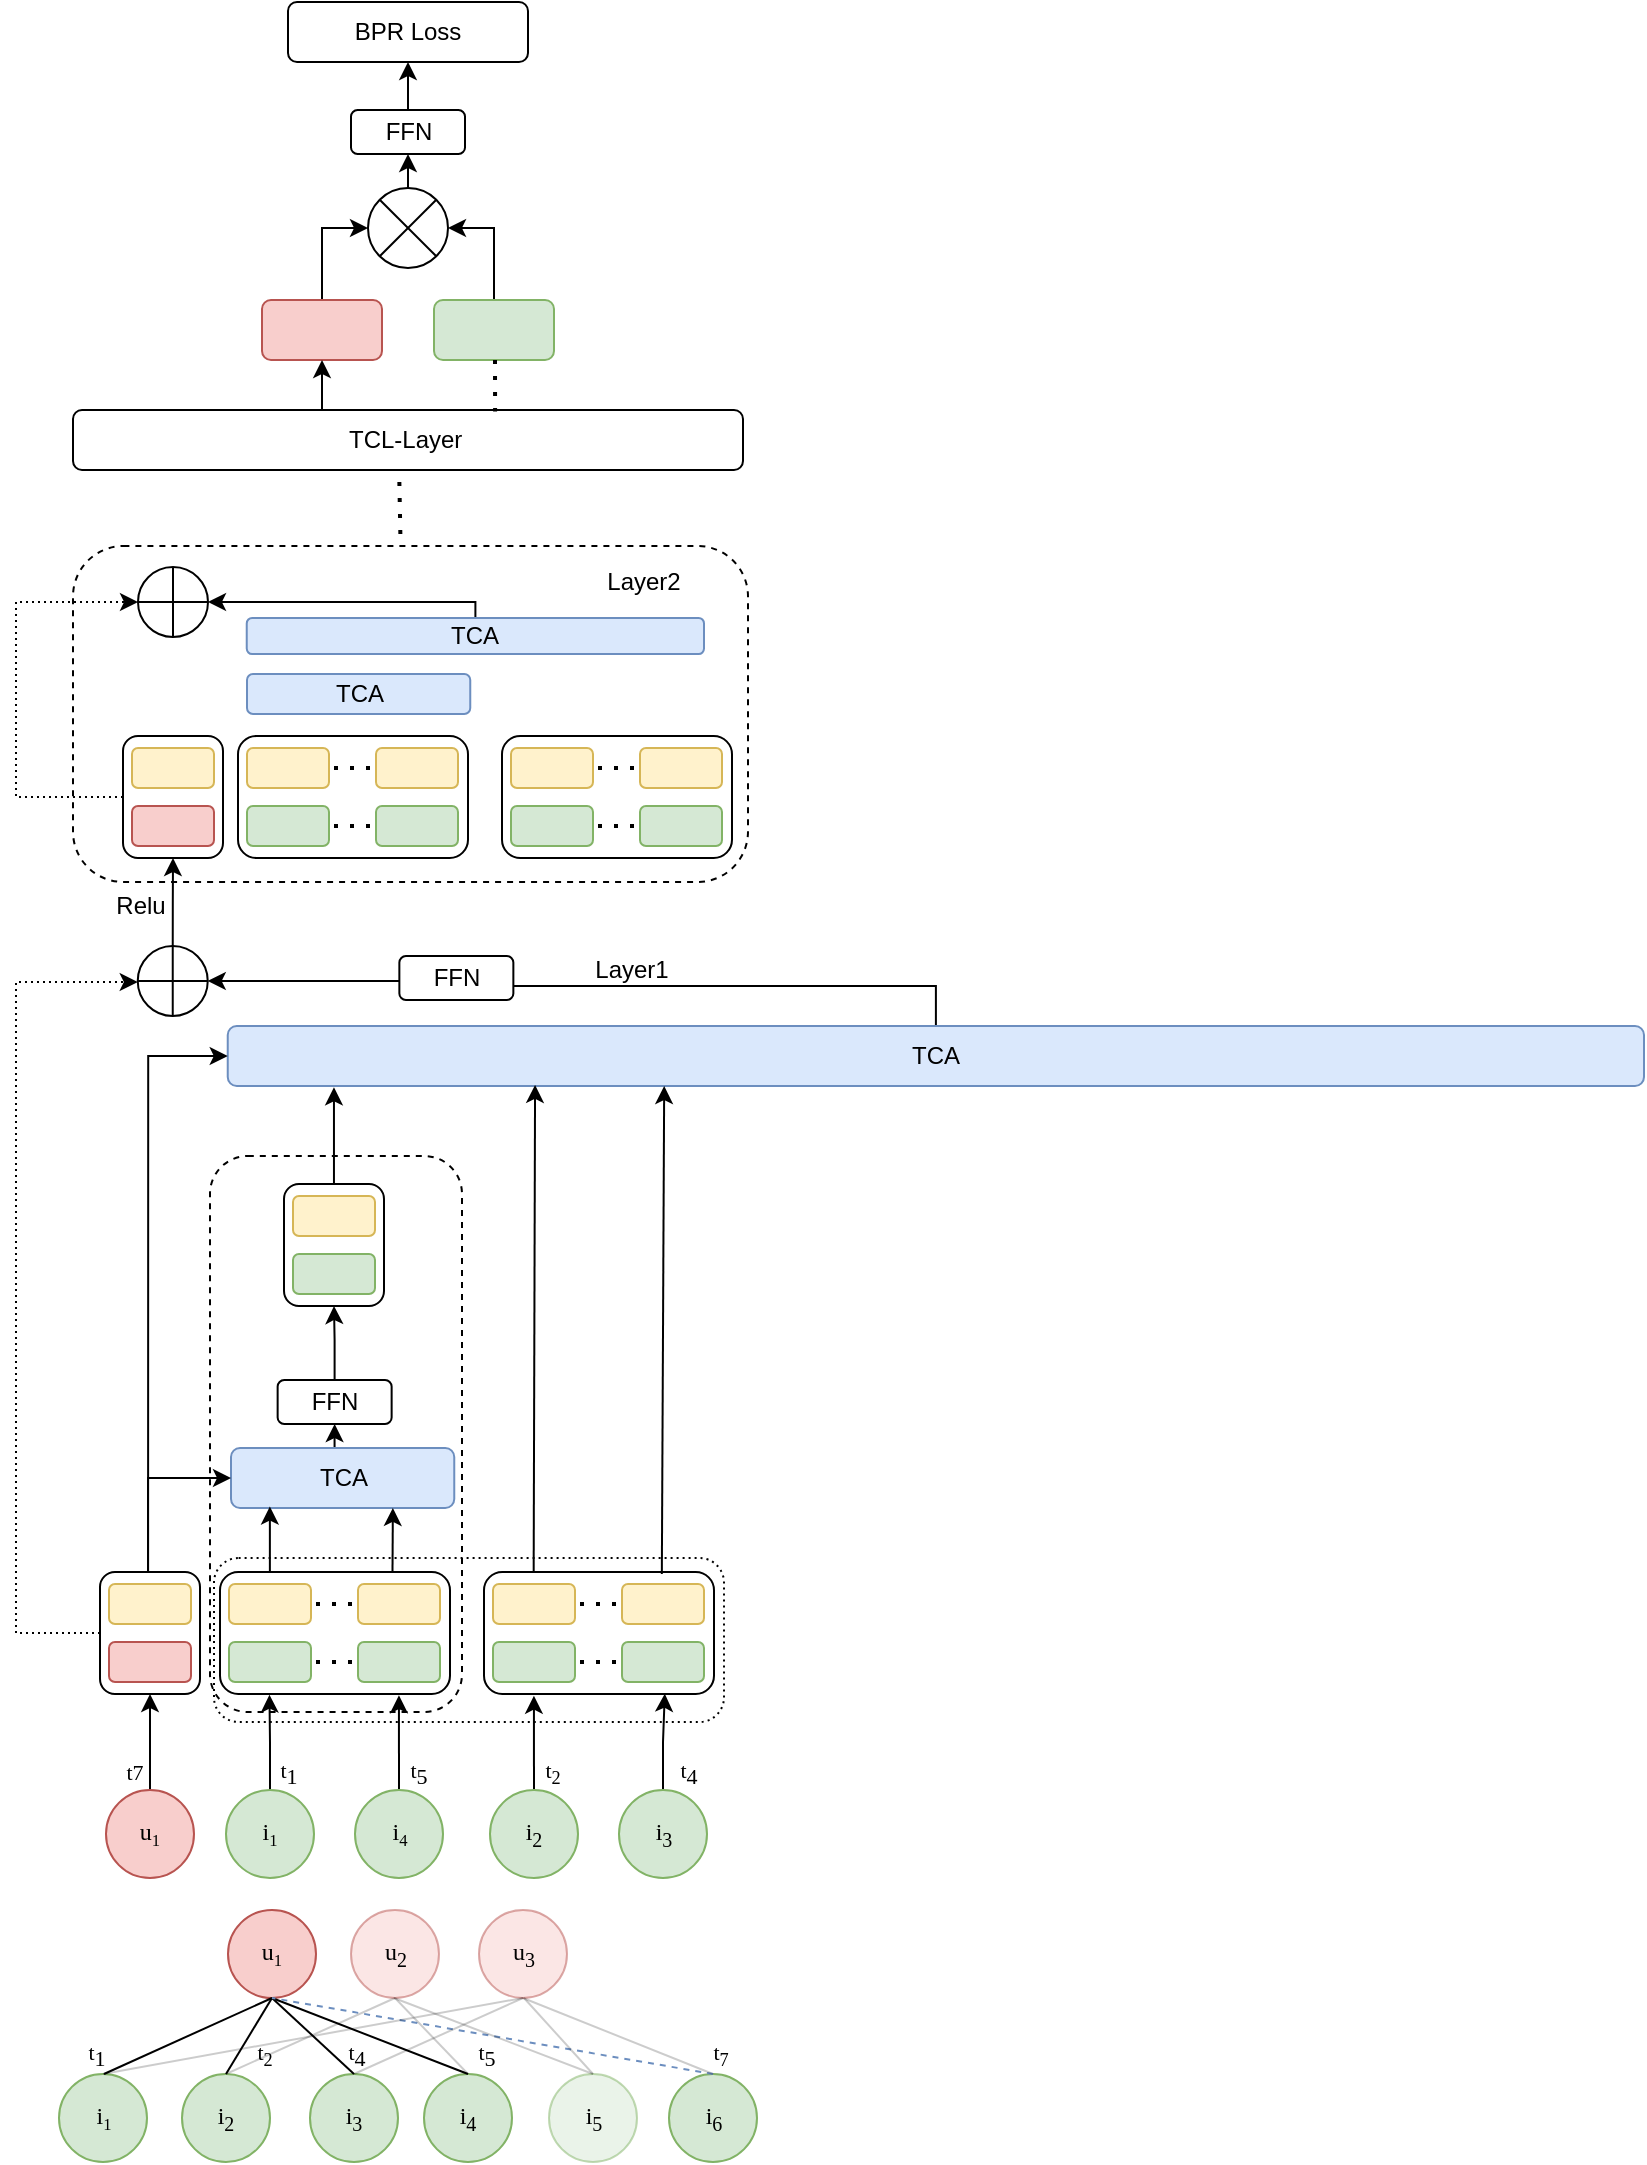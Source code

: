 <mxfile version="21.2.9" type="github">
  <diagram name="第 1 页" id="gWeG35e6C86zQD0y6pNc">
    <mxGraphModel dx="646" dy="346" grid="0" gridSize="10" guides="1" tooltips="1" connect="1" arrows="1" fold="1" page="1" pageScale="1" pageWidth="1654" pageHeight="1169" math="0" shadow="0">
      <root>
        <mxCell id="0" />
        <mxCell id="1" parent="0" />
        <mxCell id="XD2-V8QEW1LzV1P3F_-f-1" value="BPR Loss" style="rounded=1;whiteSpace=wrap;html=1;" parent="1" vertex="1">
          <mxGeometry x="411" y="46" width="120" height="30" as="geometry" />
        </mxCell>
        <mxCell id="XD2-V8QEW1LzV1P3F_-f-12" style="edgeStyle=orthogonalEdgeStyle;rounded=0;orthogonalLoop=1;jettySize=auto;html=1;entryX=0;entryY=0.5;entryDx=0;entryDy=0;" parent="1" source="XD2-V8QEW1LzV1P3F_-f-3" target="XD2-V8QEW1LzV1P3F_-f-7" edge="1">
          <mxGeometry relative="1" as="geometry" />
        </mxCell>
        <mxCell id="XD2-V8QEW1LzV1P3F_-f-3" value="" style="rounded=1;whiteSpace=wrap;html=1;fillColor=#f8cecc;strokeColor=#b85450;" parent="1" vertex="1">
          <mxGeometry x="398" y="195" width="60" height="30" as="geometry" />
        </mxCell>
        <mxCell id="XD2-V8QEW1LzV1P3F_-f-13" style="edgeStyle=orthogonalEdgeStyle;rounded=0;orthogonalLoop=1;jettySize=auto;html=1;entryX=1;entryY=0.5;entryDx=0;entryDy=0;" parent="1" source="XD2-V8QEW1LzV1P3F_-f-5" target="XD2-V8QEW1LzV1P3F_-f-7" edge="1">
          <mxGeometry relative="1" as="geometry" />
        </mxCell>
        <mxCell id="XD2-V8QEW1LzV1P3F_-f-5" value="" style="rounded=1;whiteSpace=wrap;html=1;fillColor=#d5e8d4;strokeColor=#82b366;" parent="1" vertex="1">
          <mxGeometry x="484" y="195" width="60" height="30" as="geometry" />
        </mxCell>
        <mxCell id="XD2-V8QEW1LzV1P3F_-f-8" style="edgeStyle=orthogonalEdgeStyle;rounded=0;orthogonalLoop=1;jettySize=auto;html=1;entryX=0.5;entryY=1;entryDx=0;entryDy=0;" parent="1" source="XD2-V8QEW1LzV1P3F_-f-6" target="XD2-V8QEW1LzV1P3F_-f-1" edge="1">
          <mxGeometry relative="1" as="geometry" />
        </mxCell>
        <mxCell id="XD2-V8QEW1LzV1P3F_-f-6" value="FFN" style="rounded=1;whiteSpace=wrap;html=1;" parent="1" vertex="1">
          <mxGeometry x="442.5" y="100" width="57" height="22" as="geometry" />
        </mxCell>
        <mxCell id="XD2-V8QEW1LzV1P3F_-f-185" value="" style="rounded=1;whiteSpace=wrap;html=1;dashed=1;" parent="1" vertex="1">
          <mxGeometry x="372" y="623" width="126" height="278" as="geometry" />
        </mxCell>
        <mxCell id="XD2-V8QEW1LzV1P3F_-f-7" value="" style="ellipse;whiteSpace=wrap;html=1;aspect=fixed;" parent="1" vertex="1">
          <mxGeometry x="451" y="139" width="40" height="40" as="geometry" />
        </mxCell>
        <mxCell id="XD2-V8QEW1LzV1P3F_-f-10" value="" style="endArrow=none;html=1;rounded=0;entryX=0;entryY=0;entryDx=0;entryDy=0;exitX=1;exitY=1;exitDx=0;exitDy=0;" parent="1" source="XD2-V8QEW1LzV1P3F_-f-7" target="XD2-V8QEW1LzV1P3F_-f-7" edge="1">
          <mxGeometry width="50" height="50" relative="1" as="geometry">
            <mxPoint x="521" y="174" as="sourcePoint" />
            <mxPoint x="571" y="124" as="targetPoint" />
          </mxGeometry>
        </mxCell>
        <mxCell id="XD2-V8QEW1LzV1P3F_-f-11" value="" style="endArrow=none;html=1;rounded=0;entryX=1;entryY=0;entryDx=0;entryDy=0;exitX=0;exitY=1;exitDx=0;exitDy=0;" parent="1" source="XD2-V8QEW1LzV1P3F_-f-7" target="XD2-V8QEW1LzV1P3F_-f-7" edge="1">
          <mxGeometry width="50" height="50" relative="1" as="geometry">
            <mxPoint x="521" y="174" as="sourcePoint" />
            <mxPoint x="571" y="124" as="targetPoint" />
          </mxGeometry>
        </mxCell>
        <mxCell id="XD2-V8QEW1LzV1P3F_-f-14" value="TCL-Layer&amp;nbsp;" style="rounded=1;whiteSpace=wrap;html=1;" parent="1" vertex="1">
          <mxGeometry x="303.5" y="250" width="335" height="30" as="geometry" />
        </mxCell>
        <mxCell id="XD2-V8QEW1LzV1P3F_-f-15" value="" style="endArrow=classic;html=1;rounded=0;entryX=0.5;entryY=1;entryDx=0;entryDy=0;" parent="1" target="XD2-V8QEW1LzV1P3F_-f-3" edge="1">
          <mxGeometry width="50" height="50" relative="1" as="geometry">
            <mxPoint x="428" y="250" as="sourcePoint" />
            <mxPoint x="573" y="181" as="targetPoint" />
          </mxGeometry>
        </mxCell>
        <mxCell id="XD2-V8QEW1LzV1P3F_-f-16" value="" style="endArrow=none;dashed=1;html=1;dashPattern=1 3;strokeWidth=2;rounded=0;entryX=0.63;entryY=0.026;entryDx=0;entryDy=0;entryPerimeter=0;" parent="1" target="XD2-V8QEW1LzV1P3F_-f-14" edge="1">
          <mxGeometry width="50" height="50" relative="1" as="geometry">
            <mxPoint x="514.5" y="225" as="sourcePoint" />
            <mxPoint x="513.5" y="253" as="targetPoint" />
          </mxGeometry>
        </mxCell>
        <mxCell id="XD2-V8QEW1LzV1P3F_-f-17" value="" style="rounded=1;whiteSpace=wrap;html=1;dashed=1;" parent="1" vertex="1">
          <mxGeometry x="303.5" y="318" width="337.5" height="168" as="geometry" />
        </mxCell>
        <mxCell id="XD2-V8QEW1LzV1P3F_-f-60" style="edgeStyle=orthogonalEdgeStyle;rounded=0;orthogonalLoop=1;jettySize=auto;html=1;entryX=0.5;entryY=1;entryDx=0;entryDy=0;" parent="1" source="XD2-V8QEW1LzV1P3F_-f-20" target="XD2-V8QEW1LzV1P3F_-f-57" edge="1">
          <mxGeometry relative="1" as="geometry" />
        </mxCell>
        <mxCell id="XD2-V8QEW1LzV1P3F_-f-20" value="TCA" style="rounded=1;whiteSpace=wrap;html=1;fillColor=#dae8fc;strokeColor=#6c8ebf;" parent="1" vertex="1">
          <mxGeometry x="380.87" y="558" width="708.13" height="30" as="geometry" />
        </mxCell>
        <mxCell id="XD2-V8QEW1LzV1P3F_-f-46" style="edgeStyle=orthogonalEdgeStyle;rounded=0;orthogonalLoop=1;jettySize=auto;html=1;entryX=0.5;entryY=1;entryDx=0;entryDy=0;" parent="1" target="XD2-V8QEW1LzV1P3F_-f-45" edge="1">
          <mxGeometry relative="1" as="geometry">
            <mxPoint x="434.286" y="769" as="sourcePoint" />
          </mxGeometry>
        </mxCell>
        <mxCell id="XD2-V8QEW1LzV1P3F_-f-21" value="TCA" style="rounded=1;whiteSpace=wrap;html=1;fillColor=#dae8fc;strokeColor=#6c8ebf;" parent="1" vertex="1">
          <mxGeometry x="382.5" y="769" width="111.63" height="30" as="geometry" />
        </mxCell>
        <mxCell id="XD2-V8QEW1LzV1P3F_-f-55" style="edgeStyle=orthogonalEdgeStyle;rounded=0;orthogonalLoop=1;jettySize=auto;html=1;entryX=0;entryY=0.5;entryDx=0;entryDy=0;" parent="1" source="XD2-V8QEW1LzV1P3F_-f-22" target="XD2-V8QEW1LzV1P3F_-f-21" edge="1">
          <mxGeometry relative="1" as="geometry">
            <Array as="points">
              <mxPoint x="341" y="784" />
            </Array>
          </mxGeometry>
        </mxCell>
        <mxCell id="XD2-V8QEW1LzV1P3F_-f-62" style="edgeStyle=orthogonalEdgeStyle;rounded=0;orthogonalLoop=1;jettySize=auto;html=1;dashed=1;dashPattern=1 2;" parent="1" source="XD2-V8QEW1LzV1P3F_-f-22" target="XD2-V8QEW1LzV1P3F_-f-63" edge="1">
          <mxGeometry relative="1" as="geometry">
            <mxPoint x="317" y="562.034" as="targetPoint" />
            <Array as="points">
              <mxPoint x="275" y="861" />
              <mxPoint x="275" y="536" />
            </Array>
          </mxGeometry>
        </mxCell>
        <mxCell id="XD2-V8QEW1LzV1P3F_-f-22" value="" style="rounded=1;whiteSpace=wrap;html=1;" parent="1" vertex="1">
          <mxGeometry x="317" y="831" width="50" height="61" as="geometry" />
        </mxCell>
        <mxCell id="XD2-V8QEW1LzV1P3F_-f-25" value="" style="rounded=1;whiteSpace=wrap;html=1;fillColor=#f8cecc;strokeColor=#b85450;" parent="1" vertex="1">
          <mxGeometry x="321.5" y="866" width="41" height="20" as="geometry" />
        </mxCell>
        <mxCell id="XD2-V8QEW1LzV1P3F_-f-56" style="edgeStyle=orthogonalEdgeStyle;rounded=0;orthogonalLoop=1;jettySize=auto;html=1;entryX=0;entryY=0.5;entryDx=0;entryDy=0;exitX=0.481;exitY=0.006;exitDx=0;exitDy=0;exitPerimeter=0;" parent="1" source="XD2-V8QEW1LzV1P3F_-f-22" target="XD2-V8QEW1LzV1P3F_-f-20" edge="1">
          <mxGeometry relative="1" as="geometry">
            <Array as="points">
              <mxPoint x="341" y="573" />
            </Array>
          </mxGeometry>
        </mxCell>
        <mxCell id="XD2-V8QEW1LzV1P3F_-f-26" value="" style="rounded=1;whiteSpace=wrap;html=1;fillColor=#fff2cc;strokeColor=#d6b656;" parent="1" vertex="1">
          <mxGeometry x="321.5" y="837" width="41" height="20" as="geometry" />
        </mxCell>
        <mxCell id="XD2-V8QEW1LzV1P3F_-f-27" value="" style="rounded=1;whiteSpace=wrap;html=1;" parent="1" vertex="1">
          <mxGeometry x="377" y="831" width="115" height="61" as="geometry" />
        </mxCell>
        <mxCell id="XD2-V8QEW1LzV1P3F_-f-28" value="" style="rounded=1;whiteSpace=wrap;html=1;fillColor=#d5e8d4;strokeColor=#82b366;" parent="1" vertex="1">
          <mxGeometry x="381.5" y="866" width="41" height="20" as="geometry" />
        </mxCell>
        <mxCell id="XD2-V8QEW1LzV1P3F_-f-29" value="" style="rounded=1;whiteSpace=wrap;html=1;fillColor=#fff2cc;strokeColor=#d6b656;" parent="1" vertex="1">
          <mxGeometry x="381.5" y="837" width="41" height="20" as="geometry" />
        </mxCell>
        <mxCell id="XD2-V8QEW1LzV1P3F_-f-30" value="" style="rounded=1;whiteSpace=wrap;html=1;fillColor=#fff2cc;strokeColor=#d6b656;" parent="1" vertex="1">
          <mxGeometry x="446" y="837" width="41" height="20" as="geometry" />
        </mxCell>
        <mxCell id="XD2-V8QEW1LzV1P3F_-f-31" value="" style="rounded=1;whiteSpace=wrap;html=1;fillColor=#d5e8d4;strokeColor=#82b366;" parent="1" vertex="1">
          <mxGeometry x="446" y="866" width="41" height="20" as="geometry" />
        </mxCell>
        <mxCell id="XD2-V8QEW1LzV1P3F_-f-33" value="" style="endArrow=none;dashed=1;html=1;dashPattern=1 3;strokeWidth=2;rounded=0;entryX=1;entryY=0.5;entryDx=0;entryDy=0;exitX=0;exitY=0.5;exitDx=0;exitDy=0;" parent="1" edge="1">
          <mxGeometry width="50" height="50" relative="1" as="geometry">
            <mxPoint x="443" y="876" as="sourcePoint" />
            <mxPoint x="419.5" y="876" as="targetPoint" />
          </mxGeometry>
        </mxCell>
        <mxCell id="XD2-V8QEW1LzV1P3F_-f-34" value="" style="endArrow=none;dashed=1;html=1;dashPattern=1 3;strokeWidth=2;rounded=0;entryX=1;entryY=0.5;entryDx=0;entryDy=0;" parent="1" edge="1">
          <mxGeometry width="50" height="50" relative="1" as="geometry">
            <mxPoint x="443" y="847" as="sourcePoint" />
            <mxPoint x="419.5" y="847" as="targetPoint" />
          </mxGeometry>
        </mxCell>
        <mxCell id="XD2-V8QEW1LzV1P3F_-f-36" value="" style="rounded=1;whiteSpace=wrap;html=1;" parent="1" vertex="1">
          <mxGeometry x="509" y="831" width="115" height="61" as="geometry" />
        </mxCell>
        <mxCell id="XD2-V8QEW1LzV1P3F_-f-37" value="" style="rounded=1;whiteSpace=wrap;html=1;fillColor=#d5e8d4;strokeColor=#82b366;" parent="1" vertex="1">
          <mxGeometry x="513.5" y="866" width="41" height="20" as="geometry" />
        </mxCell>
        <mxCell id="XD2-V8QEW1LzV1P3F_-f-38" value="" style="rounded=1;whiteSpace=wrap;html=1;fillColor=#fff2cc;strokeColor=#d6b656;" parent="1" vertex="1">
          <mxGeometry x="513.5" y="837" width="41" height="20" as="geometry" />
        </mxCell>
        <mxCell id="XD2-V8QEW1LzV1P3F_-f-39" value="" style="rounded=1;whiteSpace=wrap;html=1;fillColor=#fff2cc;strokeColor=#d6b656;" parent="1" vertex="1">
          <mxGeometry x="578" y="837" width="41" height="20" as="geometry" />
        </mxCell>
        <mxCell id="XD2-V8QEW1LzV1P3F_-f-40" value="" style="rounded=1;whiteSpace=wrap;html=1;fillColor=#d5e8d4;strokeColor=#82b366;" parent="1" vertex="1">
          <mxGeometry x="578" y="866" width="41" height="20" as="geometry" />
        </mxCell>
        <mxCell id="XD2-V8QEW1LzV1P3F_-f-41" value="" style="endArrow=none;dashed=1;html=1;dashPattern=1 3;strokeWidth=2;rounded=0;entryX=1;entryY=0.5;entryDx=0;entryDy=0;exitX=0;exitY=0.5;exitDx=0;exitDy=0;" parent="1" edge="1">
          <mxGeometry width="50" height="50" relative="1" as="geometry">
            <mxPoint x="575" y="876" as="sourcePoint" />
            <mxPoint x="551.5" y="876" as="targetPoint" />
          </mxGeometry>
        </mxCell>
        <mxCell id="XD2-V8QEW1LzV1P3F_-f-42" value="" style="endArrow=none;dashed=1;html=1;dashPattern=1 3;strokeWidth=2;rounded=0;entryX=1;entryY=0.5;entryDx=0;entryDy=0;" parent="1" edge="1">
          <mxGeometry width="50" height="50" relative="1" as="geometry">
            <mxPoint x="575" y="847" as="sourcePoint" />
            <mxPoint x="551.5" y="847" as="targetPoint" />
          </mxGeometry>
        </mxCell>
        <mxCell id="XD2-V8QEW1LzV1P3F_-f-182" style="edgeStyle=orthogonalEdgeStyle;rounded=0;orthogonalLoop=1;jettySize=auto;html=1;entryX=0.5;entryY=1;entryDx=0;entryDy=0;" parent="1" source="XD2-V8QEW1LzV1P3F_-f-45" target="XD2-V8QEW1LzV1P3F_-f-175" edge="1">
          <mxGeometry relative="1" as="geometry" />
        </mxCell>
        <mxCell id="XD2-V8QEW1LzV1P3F_-f-45" value="FFN" style="rounded=1;whiteSpace=wrap;html=1;" parent="1" vertex="1">
          <mxGeometry x="405.82" y="735" width="57" height="22" as="geometry" />
        </mxCell>
        <mxCell id="XD2-V8QEW1LzV1P3F_-f-52" value="" style="endArrow=classic;html=1;rounded=0;exitX=0.217;exitY=-0.001;exitDx=0;exitDy=0;exitPerimeter=0;entryX=0.174;entryY=0.976;entryDx=0;entryDy=0;entryPerimeter=0;" parent="1" source="XD2-V8QEW1LzV1P3F_-f-27" target="XD2-V8QEW1LzV1P3F_-f-21" edge="1">
          <mxGeometry width="50" height="50" relative="1" as="geometry">
            <mxPoint x="423" y="842" as="sourcePoint" />
            <mxPoint x="473" y="792" as="targetPoint" />
          </mxGeometry>
        </mxCell>
        <mxCell id="XD2-V8QEW1LzV1P3F_-f-53" value="" style="endArrow=classic;html=1;rounded=0;exitX=0.75;exitY=0;exitDx=0;exitDy=0;entryX=0.725;entryY=0.998;entryDx=0;entryDy=0;entryPerimeter=0;" parent="1" source="XD2-V8QEW1LzV1P3F_-f-27" target="XD2-V8QEW1LzV1P3F_-f-21" edge="1">
          <mxGeometry width="50" height="50" relative="1" as="geometry">
            <mxPoint x="412" y="841" as="sourcePoint" />
            <mxPoint x="447" y="776" as="targetPoint" />
          </mxGeometry>
        </mxCell>
        <mxCell id="XD2-V8QEW1LzV1P3F_-f-66" style="edgeStyle=orthogonalEdgeStyle;rounded=0;orthogonalLoop=1;jettySize=auto;html=1;entryX=1;entryY=0.5;entryDx=0;entryDy=0;" parent="1" source="XD2-V8QEW1LzV1P3F_-f-57" target="XD2-V8QEW1LzV1P3F_-f-63" edge="1">
          <mxGeometry relative="1" as="geometry">
            <Array as="points">
              <mxPoint x="494.87" y="536" />
              <mxPoint x="418.87" y="536" />
            </Array>
          </mxGeometry>
        </mxCell>
        <mxCell id="XD2-V8QEW1LzV1P3F_-f-57" value="FFN" style="rounded=1;whiteSpace=wrap;html=1;" parent="1" vertex="1">
          <mxGeometry x="466.68" y="523" width="57" height="22" as="geometry" />
        </mxCell>
        <mxCell id="XD2-V8QEW1LzV1P3F_-f-70" style="edgeStyle=orthogonalEdgeStyle;rounded=0;orthogonalLoop=1;jettySize=auto;html=1;entryX=0.5;entryY=1;entryDx=0;entryDy=0;" parent="1" source="XD2-V8QEW1LzV1P3F_-f-63" target="XD2-V8QEW1LzV1P3F_-f-67" edge="1">
          <mxGeometry relative="1" as="geometry" />
        </mxCell>
        <mxCell id="XD2-V8QEW1LzV1P3F_-f-63" value="" style="ellipse;whiteSpace=wrap;html=1;aspect=fixed;" parent="1" vertex="1">
          <mxGeometry x="335.87" y="518" width="35" height="35" as="geometry" />
        </mxCell>
        <mxCell id="XD2-V8QEW1LzV1P3F_-f-64" value="" style="endArrow=none;html=1;rounded=0;entryX=0.5;entryY=0;entryDx=0;entryDy=0;exitX=0.5;exitY=1;exitDx=0;exitDy=0;" parent="1" source="XD2-V8QEW1LzV1P3F_-f-63" target="XD2-V8QEW1LzV1P3F_-f-63" edge="1">
          <mxGeometry width="50" height="50" relative="1" as="geometry">
            <mxPoint x="394.87" y="613" as="sourcePoint" />
            <mxPoint x="444.87" y="563" as="targetPoint" />
          </mxGeometry>
        </mxCell>
        <mxCell id="XD2-V8QEW1LzV1P3F_-f-65" value="" style="endArrow=none;html=1;rounded=0;exitX=1;exitY=0.5;exitDx=0;exitDy=0;entryX=0;entryY=0.5;entryDx=0;entryDy=0;" parent="1" source="XD2-V8QEW1LzV1P3F_-f-63" target="XD2-V8QEW1LzV1P3F_-f-63" edge="1">
          <mxGeometry width="50" height="50" relative="1" as="geometry">
            <mxPoint x="363.87" y="563" as="sourcePoint" />
            <mxPoint x="363.87" y="528" as="targetPoint" />
          </mxGeometry>
        </mxCell>
        <mxCell id="XD2-V8QEW1LzV1P3F_-f-191" style="edgeStyle=orthogonalEdgeStyle;rounded=0;orthogonalLoop=1;jettySize=auto;html=1;entryX=0;entryY=0.5;entryDx=0;entryDy=0;dashed=1;dashPattern=1 2;" parent="1" source="XD2-V8QEW1LzV1P3F_-f-67" target="XD2-V8QEW1LzV1P3F_-f-141" edge="1">
          <mxGeometry relative="1" as="geometry">
            <Array as="points">
              <mxPoint x="275" y="443" />
              <mxPoint x="275" y="346" />
            </Array>
          </mxGeometry>
        </mxCell>
        <mxCell id="XD2-V8QEW1LzV1P3F_-f-67" value="" style="rounded=1;whiteSpace=wrap;html=1;" parent="1" vertex="1">
          <mxGeometry x="328.5" y="413" width="50" height="61" as="geometry" />
        </mxCell>
        <mxCell id="XD2-V8QEW1LzV1P3F_-f-68" value="" style="rounded=1;whiteSpace=wrap;html=1;fillColor=#f8cecc;strokeColor=#b85450;" parent="1" vertex="1">
          <mxGeometry x="333" y="448" width="41" height="20" as="geometry" />
        </mxCell>
        <mxCell id="XD2-V8QEW1LzV1P3F_-f-69" value="" style="rounded=1;whiteSpace=wrap;html=1;fillColor=#fff2cc;strokeColor=#d6b656;" parent="1" vertex="1">
          <mxGeometry x="333" y="419" width="41" height="20" as="geometry" />
        </mxCell>
        <mxCell id="XD2-V8QEW1LzV1P3F_-f-71" value="Layer1" style="text;html=1;strokeColor=none;fillColor=none;align=center;verticalAlign=middle;whiteSpace=wrap;rounded=0;rotation=0;" parent="1" vertex="1">
          <mxGeometry x="553" y="515" width="60" height="30" as="geometry" />
        </mxCell>
        <mxCell id="XD2-V8QEW1LzV1P3F_-f-72" value="Layer2" style="text;html=1;strokeColor=none;fillColor=none;align=center;verticalAlign=middle;whiteSpace=wrap;rounded=0;" parent="1" vertex="1">
          <mxGeometry x="559" y="321" width="60" height="30" as="geometry" />
        </mxCell>
        <mxCell id="XD2-V8QEW1LzV1P3F_-f-73" value="" style="endArrow=none;dashed=1;html=1;dashPattern=1 3;strokeWidth=2;rounded=0;entryX=0.63;entryY=0.026;entryDx=0;entryDy=0;entryPerimeter=0;" parent="1" edge="1">
          <mxGeometry width="50" height="50" relative="1" as="geometry">
            <mxPoint x="466.68" y="286" as="sourcePoint" />
            <mxPoint x="467.18" y="312" as="targetPoint" />
          </mxGeometry>
        </mxCell>
        <mxCell id="XD2-V8QEW1LzV1P3F_-f-75" value="u&lt;span style=&quot;font-size: 10px;&quot;&gt;&lt;sub&gt;1&lt;/sub&gt;&lt;/span&gt;" style="ellipse;whiteSpace=wrap;html=1;aspect=fixed;fontFamily=Times New Roman;fillColor=#f8cecc;strokeColor=#b85450;" parent="1" vertex="1">
          <mxGeometry x="381" y="1000" width="44" height="44" as="geometry" />
        </mxCell>
        <mxCell id="XD2-V8QEW1LzV1P3F_-f-76" value="u&lt;sub&gt;2&lt;/sub&gt;" style="ellipse;whiteSpace=wrap;html=1;aspect=fixed;fontFamily=Times New Roman;opacity=50;fillColor=#f8cecc;strokeColor=#b85450;" parent="1" vertex="1">
          <mxGeometry x="442.5" y="1000" width="44" height="44" as="geometry" />
        </mxCell>
        <mxCell id="XD2-V8QEW1LzV1P3F_-f-77" value="u&lt;sub&gt;3&lt;/sub&gt;" style="ellipse;whiteSpace=wrap;html=1;aspect=fixed;fontFamily=Times New Roman;fillColor=#f8cecc;strokeColor=#b85450;opacity=50;" parent="1" vertex="1">
          <mxGeometry x="506.5" y="1000" width="44" height="44" as="geometry" />
        </mxCell>
        <mxCell id="XD2-V8QEW1LzV1P3F_-f-80" value="i&lt;sub&gt;6&lt;/sub&gt;" style="ellipse;whiteSpace=wrap;html=1;aspect=fixed;fontFamily=Times New Roman;fillColor=#d5e8d4;strokeColor=#82b366;" parent="1" vertex="1">
          <mxGeometry x="601.5" y="1082" width="44" height="44" as="geometry" />
        </mxCell>
        <mxCell id="XD2-V8QEW1LzV1P3F_-f-81" value="i&lt;span style=&quot;font-size: 10px;&quot;&gt;&lt;sub&gt;1&lt;/sub&gt;&lt;/span&gt;" style="ellipse;whiteSpace=wrap;html=1;aspect=fixed;fontFamily=Times New Roman;fillColor=#d5e8d4;strokeColor=#82b366;" parent="1" vertex="1">
          <mxGeometry x="296.5" y="1082" width="44" height="44" as="geometry" />
        </mxCell>
        <mxCell id="XD2-V8QEW1LzV1P3F_-f-82" value="i&lt;sub&gt;2&lt;/sub&gt;" style="ellipse;whiteSpace=wrap;html=1;aspect=fixed;fontFamily=Times New Roman;fillColor=#d5e8d4;strokeColor=#82b366;" parent="1" vertex="1">
          <mxGeometry x="358" y="1082" width="44" height="44" as="geometry" />
        </mxCell>
        <mxCell id="XD2-V8QEW1LzV1P3F_-f-83" value="i&lt;sub&gt;3&lt;/sub&gt;" style="ellipse;whiteSpace=wrap;html=1;aspect=fixed;fontFamily=Times New Roman;fillColor=#d5e8d4;strokeColor=#82b366;" parent="1" vertex="1">
          <mxGeometry x="422" y="1082" width="44" height="44" as="geometry" />
        </mxCell>
        <mxCell id="XD2-V8QEW1LzV1P3F_-f-84" value="i&lt;sub&gt;4&lt;/sub&gt;" style="ellipse;whiteSpace=wrap;html=1;aspect=fixed;fontFamily=Times New Roman;fillColor=#d5e8d4;strokeColor=#82b366;" parent="1" vertex="1">
          <mxGeometry x="479" y="1082" width="44" height="44" as="geometry" />
        </mxCell>
        <mxCell id="XD2-V8QEW1LzV1P3F_-f-85" value="i&lt;sub&gt;5&lt;/sub&gt;" style="ellipse;whiteSpace=wrap;html=1;aspect=fixed;fontFamily=Times New Roman;opacity=50;fillColor=#d5e8d4;strokeColor=#82b366;" parent="1" vertex="1">
          <mxGeometry x="541.5" y="1082" width="44" height="44" as="geometry" />
        </mxCell>
        <mxCell id="XD2-V8QEW1LzV1P3F_-f-90" value="" style="endArrow=none;html=1;rounded=0;exitX=0.5;exitY=0;exitDx=0;exitDy=0;entryX=0.5;entryY=1;entryDx=0;entryDy=0;" parent="1" edge="1">
          <mxGeometry width="50" height="50" relative="1" as="geometry">
            <mxPoint x="319" y="1082" as="sourcePoint" />
            <mxPoint x="403" y="1044" as="targetPoint" />
          </mxGeometry>
        </mxCell>
        <mxCell id="XD2-V8QEW1LzV1P3F_-f-91" value="" style="endArrow=none;html=1;rounded=0;exitX=0.5;exitY=0;exitDx=0;exitDy=0;entryX=0.5;entryY=1;entryDx=0;entryDy=0;" parent="1" source="XD2-V8QEW1LzV1P3F_-f-82" target="XD2-V8QEW1LzV1P3F_-f-75" edge="1">
          <mxGeometry width="50" height="50" relative="1" as="geometry">
            <mxPoint x="329" y="1092" as="sourcePoint" />
            <mxPoint x="401" y="1043" as="targetPoint" />
          </mxGeometry>
        </mxCell>
        <mxCell id="XD2-V8QEW1LzV1P3F_-f-92" value="" style="endArrow=none;html=1;rounded=0;exitX=0.5;exitY=0;exitDx=0;exitDy=0;entryX=0.5;entryY=1;entryDx=0;entryDy=0;" parent="1" source="XD2-V8QEW1LzV1P3F_-f-83" target="XD2-V8QEW1LzV1P3F_-f-75" edge="1">
          <mxGeometry width="50" height="50" relative="1" as="geometry">
            <mxPoint x="390" y="1092" as="sourcePoint" />
            <mxPoint x="413" y="1054" as="targetPoint" />
          </mxGeometry>
        </mxCell>
        <mxCell id="XD2-V8QEW1LzV1P3F_-f-93" value="" style="endArrow=none;html=1;rounded=0;exitX=0.5;exitY=0;exitDx=0;exitDy=0;entryX=0.5;entryY=1;entryDx=0;entryDy=0;" parent="1" source="XD2-V8QEW1LzV1P3F_-f-84" target="XD2-V8QEW1LzV1P3F_-f-75" edge="1">
          <mxGeometry width="50" height="50" relative="1" as="geometry">
            <mxPoint x="486.5" y="1086" as="sourcePoint" />
            <mxPoint x="445.5" y="1048" as="targetPoint" />
          </mxGeometry>
        </mxCell>
        <mxCell id="XD2-V8QEW1LzV1P3F_-f-101" style="edgeStyle=orthogonalEdgeStyle;rounded=0;orthogonalLoop=1;jettySize=auto;html=1;entryX=0.5;entryY=1;entryDx=0;entryDy=0;" parent="1" source="XD2-V8QEW1LzV1P3F_-f-94" target="XD2-V8QEW1LzV1P3F_-f-22" edge="1">
          <mxGeometry relative="1" as="geometry" />
        </mxCell>
        <mxCell id="XD2-V8QEW1LzV1P3F_-f-94" value="u&lt;span style=&quot;font-size: 10px;&quot;&gt;&lt;sub&gt;1&lt;/sub&gt;&lt;/span&gt;" style="ellipse;whiteSpace=wrap;html=1;aspect=fixed;fontFamily=Times New Roman;fillColor=#f8cecc;strokeColor=#b85450;" parent="1" vertex="1">
          <mxGeometry x="320" y="940" width="44" height="44" as="geometry" />
        </mxCell>
        <mxCell id="XD2-V8QEW1LzV1P3F_-f-95" value="" style="endArrow=none;html=1;rounded=0;exitX=0.5;exitY=0;exitDx=0;exitDy=0;entryX=0.5;entryY=1;entryDx=0;entryDy=0;dashed=1;fillColor=#dae8fc;strokeColor=#6c8ebf;" parent="1" source="XD2-V8QEW1LzV1P3F_-f-80" target="XD2-V8QEW1LzV1P3F_-f-75" edge="1">
          <mxGeometry width="50" height="50" relative="1" as="geometry">
            <mxPoint x="617" y="1078" as="sourcePoint" />
            <mxPoint x="667" y="1028" as="targetPoint" />
          </mxGeometry>
        </mxCell>
        <mxCell id="XD2-V8QEW1LzV1P3F_-f-102" style="edgeStyle=orthogonalEdgeStyle;rounded=0;orthogonalLoop=1;jettySize=auto;html=1;entryX=0.215;entryY=1.006;entryDx=0;entryDy=0;entryPerimeter=0;" parent="1" source="XD2-V8QEW1LzV1P3F_-f-96" target="XD2-V8QEW1LzV1P3F_-f-27" edge="1">
          <mxGeometry relative="1" as="geometry" />
        </mxCell>
        <mxCell id="XD2-V8QEW1LzV1P3F_-f-96" value="i&lt;span style=&quot;font-size: 10px;&quot;&gt;&lt;sub&gt;1&lt;/sub&gt;&lt;/span&gt;" style="ellipse;whiteSpace=wrap;html=1;aspect=fixed;fontFamily=Times New Roman;fillColor=#d5e8d4;strokeColor=#82b366;" parent="1" vertex="1">
          <mxGeometry x="380" y="940" width="44" height="44" as="geometry" />
        </mxCell>
        <mxCell id="XD2-V8QEW1LzV1P3F_-f-104" style="edgeStyle=orthogonalEdgeStyle;rounded=0;orthogonalLoop=1;jettySize=auto;html=1;entryX=0.217;entryY=1.014;entryDx=0;entryDy=0;entryPerimeter=0;" parent="1" source="XD2-V8QEW1LzV1P3F_-f-97" target="XD2-V8QEW1LzV1P3F_-f-36" edge="1">
          <mxGeometry relative="1" as="geometry" />
        </mxCell>
        <mxCell id="XD2-V8QEW1LzV1P3F_-f-97" value="i&lt;sub&gt;2&lt;/sub&gt;" style="ellipse;whiteSpace=wrap;html=1;aspect=fixed;fontFamily=Times New Roman;fillColor=#d5e8d4;strokeColor=#82b366;" parent="1" vertex="1">
          <mxGeometry x="512" y="940" width="44" height="44" as="geometry" />
        </mxCell>
        <mxCell id="XD2-V8QEW1LzV1P3F_-f-103" style="edgeStyle=orthogonalEdgeStyle;rounded=0;orthogonalLoop=1;jettySize=auto;html=1;entryX=0.778;entryY=1.01;entryDx=0;entryDy=0;entryPerimeter=0;" parent="1" source="XD2-V8QEW1LzV1P3F_-f-98" target="XD2-V8QEW1LzV1P3F_-f-27" edge="1">
          <mxGeometry relative="1" as="geometry" />
        </mxCell>
        <mxCell id="XD2-V8QEW1LzV1P3F_-f-98" value="i&lt;span style=&quot;font-size: 10px;&quot;&gt;&lt;sub&gt;4&lt;/sub&gt;&lt;/span&gt;" style="ellipse;whiteSpace=wrap;html=1;aspect=fixed;fontFamily=Times New Roman;fillColor=#d5e8d4;strokeColor=#82b366;" parent="1" vertex="1">
          <mxGeometry x="444.5" y="940" width="44" height="44" as="geometry" />
        </mxCell>
        <mxCell id="XD2-V8QEW1LzV1P3F_-f-105" style="edgeStyle=orthogonalEdgeStyle;rounded=0;orthogonalLoop=1;jettySize=auto;html=1;entryX=0.786;entryY=0.998;entryDx=0;entryDy=0;entryPerimeter=0;" parent="1" source="XD2-V8QEW1LzV1P3F_-f-99" target="XD2-V8QEW1LzV1P3F_-f-36" edge="1">
          <mxGeometry relative="1" as="geometry" />
        </mxCell>
        <mxCell id="XD2-V8QEW1LzV1P3F_-f-99" value="i&lt;sub&gt;3&lt;/sub&gt;" style="ellipse;whiteSpace=wrap;html=1;aspect=fixed;fontFamily=Times New Roman;fillColor=#d5e8d4;strokeColor=#82b366;" parent="1" vertex="1">
          <mxGeometry x="576.5" y="940" width="44" height="44" as="geometry" />
        </mxCell>
        <mxCell id="XD2-V8QEW1LzV1P3F_-f-106" value="&lt;font style=&quot;font-size: 11px;&quot; face=&quot;Times New Roman&quot;&gt;t&lt;sub style=&quot;font-size: 11px;&quot;&gt;1&lt;/sub&gt;&lt;/font&gt;" style="text;html=1;align=center;verticalAlign=middle;resizable=0;points=[];autosize=1;strokeColor=none;fillColor=none;" parent="1" vertex="1">
          <mxGeometry x="301.5" y="1057" width="27" height="30" as="geometry" />
        </mxCell>
        <mxCell id="XD2-V8QEW1LzV1P3F_-f-107" value="&lt;font style=&quot;font-size: 11px;&quot; face=&quot;Times New Roman&quot;&gt;t&lt;sub style=&quot;font-size: 11px;&quot;&gt;5&lt;/sub&gt;&lt;/font&gt;" style="text;html=1;align=center;verticalAlign=middle;resizable=0;points=[];autosize=1;strokeColor=none;fillColor=none;" parent="1" vertex="1">
          <mxGeometry x="496" y="1057" width="27" height="30" as="geometry" />
        </mxCell>
        <mxCell id="XD2-V8QEW1LzV1P3F_-f-108" value="&lt;font style=&quot;font-size: 11px;&quot; face=&quot;Times New Roman&quot;&gt;t&lt;sub style=&quot;font-size: 11px;&quot;&gt;4&lt;/sub&gt;&lt;/font&gt;" style="text;html=1;align=center;verticalAlign=middle;resizable=0;points=[];autosize=1;strokeColor=none;fillColor=none;" parent="1" vertex="1">
          <mxGeometry x="431.81" y="1057" width="27" height="30" as="geometry" />
        </mxCell>
        <mxCell id="XD2-V8QEW1LzV1P3F_-f-109" value="&lt;font style=&quot;font-size: 11px;&quot; face=&quot;Times New Roman&quot;&gt;t&lt;sub&gt;2&lt;/sub&gt;&lt;/font&gt;" style="text;html=1;align=center;verticalAlign=middle;resizable=0;points=[];autosize=1;strokeColor=none;fillColor=none;" parent="1" vertex="1">
          <mxGeometry x="385.5" y="1057" width="27" height="30" as="geometry" />
        </mxCell>
        <mxCell id="XD2-V8QEW1LzV1P3F_-f-110" value="&lt;font style=&quot;font-size: 11px;&quot; face=&quot;Times New Roman&quot;&gt;t&lt;sub&gt;7&lt;/sub&gt;&lt;/font&gt;" style="text;html=1;align=center;verticalAlign=middle;resizable=0;points=[];autosize=1;strokeColor=none;fillColor=none;" parent="1" vertex="1">
          <mxGeometry x="613" y="1057" width="27" height="30" as="geometry" />
        </mxCell>
        <mxCell id="XD2-V8QEW1LzV1P3F_-f-111" value="&lt;font style=&quot;font-size: 11px;&quot; face=&quot;Times New Roman&quot;&gt;t7&lt;/font&gt;" style="text;html=1;align=center;verticalAlign=middle;resizable=0;points=[];autosize=1;strokeColor=none;fillColor=none;" parent="1" vertex="1">
          <mxGeometry x="320" y="917" width="27" height="27" as="geometry" />
        </mxCell>
        <mxCell id="XD2-V8QEW1LzV1P3F_-f-112" value="&lt;font style=&quot;font-size: 11px;&quot; face=&quot;Times New Roman&quot;&gt;t&lt;sub style=&quot;font-size: 11px;&quot;&gt;1&lt;/sub&gt;&lt;/font&gt;" style="text;html=1;align=center;verticalAlign=middle;resizable=0;points=[];autosize=1;strokeColor=none;fillColor=none;" parent="1" vertex="1">
          <mxGeometry x="397.5" y="915.5" width="27" height="30" as="geometry" />
        </mxCell>
        <mxCell id="XD2-V8QEW1LzV1P3F_-f-113" value="&lt;font style=&quot;font-size: 11px;&quot; face=&quot;Times New Roman&quot;&gt;t&lt;sub style=&quot;font-size: 11px;&quot;&gt;5&lt;/sub&gt;&lt;/font&gt;" style="text;html=1;align=center;verticalAlign=middle;resizable=0;points=[];autosize=1;strokeColor=none;fillColor=none;" parent="1" vertex="1">
          <mxGeometry x="462" y="915.5" width="27" height="30" as="geometry" />
        </mxCell>
        <mxCell id="XD2-V8QEW1LzV1P3F_-f-114" value="&lt;font style=&quot;font-size: 11px;&quot; face=&quot;Times New Roman&quot;&gt;t&lt;sub&gt;2&lt;/sub&gt;&lt;/font&gt;" style="text;html=1;align=center;verticalAlign=middle;resizable=0;points=[];autosize=1;strokeColor=none;fillColor=none;" parent="1" vertex="1">
          <mxGeometry x="529" y="915.5" width="27" height="30" as="geometry" />
        </mxCell>
        <mxCell id="XD2-V8QEW1LzV1P3F_-f-115" value="&lt;font style=&quot;font-size: 11px;&quot; face=&quot;Times New Roman&quot;&gt;t&lt;sub style=&quot;font-size: 11px;&quot;&gt;4&lt;/sub&gt;&lt;/font&gt;" style="text;html=1;align=center;verticalAlign=middle;resizable=0;points=[];autosize=1;strokeColor=none;fillColor=none;" parent="1" vertex="1">
          <mxGeometry x="597" y="915.5" width="27" height="30" as="geometry" />
        </mxCell>
        <mxCell id="XD2-V8QEW1LzV1P3F_-f-116" value="" style="endArrow=none;html=1;rounded=0;exitX=0.5;exitY=0;exitDx=0;exitDy=0;entryX=0.5;entryY=1;entryDx=0;entryDy=0;opacity=20;" parent="1" source="XD2-V8QEW1LzV1P3F_-f-82" target="XD2-V8QEW1LzV1P3F_-f-76" edge="1">
          <mxGeometry width="50" height="50" relative="1" as="geometry">
            <mxPoint x="454" y="1092" as="sourcePoint" />
            <mxPoint x="413" y="1054" as="targetPoint" />
          </mxGeometry>
        </mxCell>
        <mxCell id="XD2-V8QEW1LzV1P3F_-f-117" value="" style="endArrow=none;html=1;rounded=0;entryX=0.5;entryY=1;entryDx=0;entryDy=0;opacity=20;exitX=0.5;exitY=0;exitDx=0;exitDy=0;" parent="1" source="XD2-V8QEW1LzV1P3F_-f-84" target="XD2-V8QEW1LzV1P3F_-f-76" edge="1">
          <mxGeometry width="50" height="50" relative="1" as="geometry">
            <mxPoint x="390" y="1092" as="sourcePoint" />
            <mxPoint x="475" y="1054" as="targetPoint" />
          </mxGeometry>
        </mxCell>
        <mxCell id="XD2-V8QEW1LzV1P3F_-f-118" value="" style="endArrow=none;html=1;rounded=0;opacity=20;exitX=0.5;exitY=0;exitDx=0;exitDy=0;" parent="1" source="XD2-V8QEW1LzV1P3F_-f-85" edge="1">
          <mxGeometry width="50" height="50" relative="1" as="geometry">
            <mxPoint x="544" y="1080" as="sourcePoint" />
            <mxPoint x="464" y="1044" as="targetPoint" />
          </mxGeometry>
        </mxCell>
        <mxCell id="XD2-V8QEW1LzV1P3F_-f-119" value="" style="endArrow=none;html=1;rounded=0;opacity=20;entryX=0.5;entryY=1;entryDx=0;entryDy=0;exitX=0.5;exitY=0;exitDx=0;exitDy=0;" parent="1" source="XD2-V8QEW1LzV1P3F_-f-80" target="XD2-V8QEW1LzV1P3F_-f-77" edge="1">
          <mxGeometry width="50" height="50" relative="1" as="geometry">
            <mxPoint x="645.5" y="1087" as="sourcePoint" />
            <mxPoint x="545.5" y="1049" as="targetPoint" />
          </mxGeometry>
        </mxCell>
        <mxCell id="XD2-V8QEW1LzV1P3F_-f-120" value="" style="endArrow=none;html=1;rounded=0;opacity=20;exitX=0.5;exitY=0;exitDx=0;exitDy=0;" parent="1" source="XD2-V8QEW1LzV1P3F_-f-85" edge="1">
          <mxGeometry width="50" height="50" relative="1" as="geometry">
            <mxPoint x="634" y="1092" as="sourcePoint" />
            <mxPoint x="529" y="1044" as="targetPoint" />
          </mxGeometry>
        </mxCell>
        <mxCell id="XD2-V8QEW1LzV1P3F_-f-121" value="" style="endArrow=none;html=1;rounded=0;opacity=20;entryX=0.5;entryY=1;entryDx=0;entryDy=0;" parent="1" target="XD2-V8QEW1LzV1P3F_-f-77" edge="1">
          <mxGeometry width="50" height="50" relative="1" as="geometry">
            <mxPoint x="444" y="1082" as="sourcePoint" />
            <mxPoint x="539" y="1054" as="targetPoint" />
          </mxGeometry>
        </mxCell>
        <mxCell id="XD2-V8QEW1LzV1P3F_-f-122" value="" style="endArrow=none;html=1;rounded=0;opacity=20;entryX=0.5;entryY=0;entryDx=0;entryDy=0;exitX=0.5;exitY=1;exitDx=0;exitDy=0;" parent="1" source="XD2-V8QEW1LzV1P3F_-f-77" target="XD2-V8QEW1LzV1P3F_-f-81" edge="1">
          <mxGeometry width="50" height="50" relative="1" as="geometry">
            <mxPoint x="634" y="1092" as="sourcePoint" />
            <mxPoint x="539" y="1054" as="targetPoint" />
          </mxGeometry>
        </mxCell>
        <mxCell id="XD2-V8QEW1LzV1P3F_-f-123" value="" style="rounded=1;whiteSpace=wrap;html=1;" parent="1" vertex="1">
          <mxGeometry x="386" y="413" width="115" height="61" as="geometry" />
        </mxCell>
        <mxCell id="XD2-V8QEW1LzV1P3F_-f-124" value="" style="rounded=1;whiteSpace=wrap;html=1;fillColor=#d5e8d4;strokeColor=#82b366;" parent="1" vertex="1">
          <mxGeometry x="390.5" y="448" width="41" height="20" as="geometry" />
        </mxCell>
        <mxCell id="XD2-V8QEW1LzV1P3F_-f-125" value="" style="rounded=1;whiteSpace=wrap;html=1;fillColor=#fff2cc;strokeColor=#d6b656;" parent="1" vertex="1">
          <mxGeometry x="390.5" y="419" width="41" height="20" as="geometry" />
        </mxCell>
        <mxCell id="XD2-V8QEW1LzV1P3F_-f-126" value="" style="rounded=1;whiteSpace=wrap;html=1;fillColor=#fff2cc;strokeColor=#d6b656;" parent="1" vertex="1">
          <mxGeometry x="455" y="419" width="41" height="20" as="geometry" />
        </mxCell>
        <mxCell id="XD2-V8QEW1LzV1P3F_-f-127" value="" style="rounded=1;whiteSpace=wrap;html=1;fillColor=#d5e8d4;strokeColor=#82b366;" parent="1" vertex="1">
          <mxGeometry x="455" y="448" width="41" height="20" as="geometry" />
        </mxCell>
        <mxCell id="XD2-V8QEW1LzV1P3F_-f-128" value="" style="endArrow=none;dashed=1;html=1;dashPattern=1 3;strokeWidth=2;rounded=0;entryX=1;entryY=0.5;entryDx=0;entryDy=0;exitX=0;exitY=0.5;exitDx=0;exitDy=0;" parent="1" edge="1">
          <mxGeometry width="50" height="50" relative="1" as="geometry">
            <mxPoint x="452" y="458" as="sourcePoint" />
            <mxPoint x="428.5" y="458" as="targetPoint" />
          </mxGeometry>
        </mxCell>
        <mxCell id="XD2-V8QEW1LzV1P3F_-f-129" value="" style="endArrow=none;dashed=1;html=1;dashPattern=1 3;strokeWidth=2;rounded=0;entryX=1;entryY=0.5;entryDx=0;entryDy=0;" parent="1" edge="1">
          <mxGeometry width="50" height="50" relative="1" as="geometry">
            <mxPoint x="452" y="429" as="sourcePoint" />
            <mxPoint x="428.5" y="429" as="targetPoint" />
          </mxGeometry>
        </mxCell>
        <mxCell id="XD2-V8QEW1LzV1P3F_-f-130" value="" style="rounded=1;whiteSpace=wrap;html=1;" parent="1" vertex="1">
          <mxGeometry x="518" y="413" width="115" height="61" as="geometry" />
        </mxCell>
        <mxCell id="XD2-V8QEW1LzV1P3F_-f-131" value="" style="rounded=1;whiteSpace=wrap;html=1;fillColor=#d5e8d4;strokeColor=#82b366;" parent="1" vertex="1">
          <mxGeometry x="522.5" y="448" width="41" height="20" as="geometry" />
        </mxCell>
        <mxCell id="XD2-V8QEW1LzV1P3F_-f-132" value="" style="rounded=1;whiteSpace=wrap;html=1;fillColor=#fff2cc;strokeColor=#d6b656;" parent="1" vertex="1">
          <mxGeometry x="522.5" y="419" width="41" height="20" as="geometry" />
        </mxCell>
        <mxCell id="XD2-V8QEW1LzV1P3F_-f-133" value="" style="rounded=1;whiteSpace=wrap;html=1;fillColor=#fff2cc;strokeColor=#d6b656;" parent="1" vertex="1">
          <mxGeometry x="587" y="419" width="41" height="20" as="geometry" />
        </mxCell>
        <mxCell id="XD2-V8QEW1LzV1P3F_-f-134" value="" style="rounded=1;whiteSpace=wrap;html=1;fillColor=#d5e8d4;strokeColor=#82b366;" parent="1" vertex="1">
          <mxGeometry x="587" y="448" width="41" height="20" as="geometry" />
        </mxCell>
        <mxCell id="XD2-V8QEW1LzV1P3F_-f-135" value="" style="endArrow=none;dashed=1;html=1;dashPattern=1 3;strokeWidth=2;rounded=0;entryX=1;entryY=0.5;entryDx=0;entryDy=0;exitX=0;exitY=0.5;exitDx=0;exitDy=0;" parent="1" edge="1">
          <mxGeometry width="50" height="50" relative="1" as="geometry">
            <mxPoint x="584" y="458" as="sourcePoint" />
            <mxPoint x="560.5" y="458" as="targetPoint" />
          </mxGeometry>
        </mxCell>
        <mxCell id="XD2-V8QEW1LzV1P3F_-f-136" value="" style="endArrow=none;dashed=1;html=1;dashPattern=1 3;strokeWidth=2;rounded=0;entryX=1;entryY=0.5;entryDx=0;entryDy=0;" parent="1" edge="1">
          <mxGeometry width="50" height="50" relative="1" as="geometry">
            <mxPoint x="584" y="429" as="sourcePoint" />
            <mxPoint x="560.5" y="429" as="targetPoint" />
          </mxGeometry>
        </mxCell>
        <mxCell id="XD2-V8QEW1LzV1P3F_-f-194" style="edgeStyle=orthogonalEdgeStyle;rounded=0;orthogonalLoop=1;jettySize=auto;html=1;entryX=1;entryY=0.5;entryDx=0;entryDy=0;" parent="1" source="XD2-V8QEW1LzV1P3F_-f-137" target="XD2-V8QEW1LzV1P3F_-f-141" edge="1">
          <mxGeometry relative="1" as="geometry">
            <Array as="points">
              <mxPoint x="505" y="346" />
            </Array>
          </mxGeometry>
        </mxCell>
        <mxCell id="XD2-V8QEW1LzV1P3F_-f-137" value="TCA" style="rounded=1;whiteSpace=wrap;html=1;fillColor=#dae8fc;strokeColor=#6c8ebf;" parent="1" vertex="1">
          <mxGeometry x="390.37" y="354" width="228.63" height="18" as="geometry" />
        </mxCell>
        <mxCell id="XD2-V8QEW1LzV1P3F_-f-140" value="TCA" style="rounded=1;whiteSpace=wrap;html=1;fillColor=#dae8fc;strokeColor=#6c8ebf;" parent="1" vertex="1">
          <mxGeometry x="390.5" y="382" width="111.63" height="20" as="geometry" />
        </mxCell>
        <mxCell id="XD2-V8QEW1LzV1P3F_-f-141" value="" style="ellipse;whiteSpace=wrap;html=1;aspect=fixed;" parent="1" vertex="1">
          <mxGeometry x="336" y="328.5" width="35" height="35" as="geometry" />
        </mxCell>
        <mxCell id="XD2-V8QEW1LzV1P3F_-f-142" value="" style="endArrow=none;html=1;rounded=0;entryX=0.5;entryY=0;entryDx=0;entryDy=0;exitX=0.5;exitY=1;exitDx=0;exitDy=0;" parent="1" source="XD2-V8QEW1LzV1P3F_-f-141" target="XD2-V8QEW1LzV1P3F_-f-141" edge="1">
          <mxGeometry width="50" height="50" relative="1" as="geometry">
            <mxPoint x="395" y="423.5" as="sourcePoint" />
            <mxPoint x="445" y="373.5" as="targetPoint" />
          </mxGeometry>
        </mxCell>
        <mxCell id="XD2-V8QEW1LzV1P3F_-f-143" value="" style="endArrow=none;html=1;rounded=0;exitX=1;exitY=0.5;exitDx=0;exitDy=0;entryX=0;entryY=0.5;entryDx=0;entryDy=0;" parent="1" source="XD2-V8QEW1LzV1P3F_-f-141" target="XD2-V8QEW1LzV1P3F_-f-141" edge="1">
          <mxGeometry width="50" height="50" relative="1" as="geometry">
            <mxPoint x="364" y="373.5" as="sourcePoint" />
            <mxPoint x="364" y="338.5" as="targetPoint" />
          </mxGeometry>
        </mxCell>
        <mxCell id="u9Ba9--OEbl625sA4hoY-1" style="edgeStyle=orthogonalEdgeStyle;rounded=0;orthogonalLoop=1;jettySize=auto;html=1;entryX=0.075;entryY=1.022;entryDx=0;entryDy=0;entryPerimeter=0;" edge="1" parent="1" source="XD2-V8QEW1LzV1P3F_-f-175" target="XD2-V8QEW1LzV1P3F_-f-20">
          <mxGeometry relative="1" as="geometry" />
        </mxCell>
        <mxCell id="XD2-V8QEW1LzV1P3F_-f-175" value="" style="rounded=1;whiteSpace=wrap;html=1;" parent="1" vertex="1">
          <mxGeometry x="409" y="637" width="50" height="61" as="geometry" />
        </mxCell>
        <mxCell id="XD2-V8QEW1LzV1P3F_-f-176" value="" style="rounded=1;whiteSpace=wrap;html=1;fillColor=#d5e8d4;strokeColor=#82b366;" parent="1" vertex="1">
          <mxGeometry x="413.5" y="672" width="41" height="20" as="geometry" />
        </mxCell>
        <mxCell id="XD2-V8QEW1LzV1P3F_-f-177" value="" style="rounded=1;whiteSpace=wrap;html=1;fillColor=#fff2cc;strokeColor=#d6b656;" parent="1" vertex="1">
          <mxGeometry x="413.5" y="643" width="41" height="20" as="geometry" />
        </mxCell>
        <mxCell id="XD2-V8QEW1LzV1P3F_-f-184" value="Relu" style="text;html=1;align=center;verticalAlign=middle;resizable=0;points=[];autosize=1;strokeColor=none;fillColor=none;" parent="1" vertex="1">
          <mxGeometry x="315" y="485" width="43" height="26" as="geometry" />
        </mxCell>
        <mxCell id="XD2-V8QEW1LzV1P3F_-f-187" value="" style="endArrow=classic;html=1;rounded=0;exitX=0.5;exitY=0;exitDx=0;exitDy=0;entryX=0.5;entryY=1;entryDx=0;entryDy=0;" parent="1" source="XD2-V8QEW1LzV1P3F_-f-7" target="XD2-V8QEW1LzV1P3F_-f-6" edge="1">
          <mxGeometry width="50" height="50" relative="1" as="geometry">
            <mxPoint x="494" y="154" as="sourcePoint" />
            <mxPoint x="544" y="104" as="targetPoint" />
          </mxGeometry>
        </mxCell>
        <mxCell id="XD2-V8QEW1LzV1P3F_-f-189" value="" style="rounded=1;whiteSpace=wrap;html=1;fillStyle=solid;gradientColor=default;fillColor=none;dashed=1;dashPattern=1 2;" parent="1" vertex="1">
          <mxGeometry x="374" y="824" width="255" height="82" as="geometry" />
        </mxCell>
        <mxCell id="u9Ba9--OEbl625sA4hoY-2" value="" style="endArrow=classic;html=1;rounded=0;exitX=0.75;exitY=0;exitDx=0;exitDy=0;entryX=0.217;entryY=0.982;entryDx=0;entryDy=0;entryPerimeter=0;" edge="1" parent="1" target="XD2-V8QEW1LzV1P3F_-f-20">
          <mxGeometry width="50" height="50" relative="1" as="geometry">
            <mxPoint x="533.83" y="831" as="sourcePoint" />
            <mxPoint x="533.83" y="799" as="targetPoint" />
          </mxGeometry>
        </mxCell>
        <mxCell id="u9Ba9--OEbl625sA4hoY-3" value="" style="endArrow=classic;html=1;rounded=0;exitX=0.75;exitY=0;exitDx=0;exitDy=0;entryX=0.217;entryY=0.982;entryDx=0;entryDy=0;entryPerimeter=0;" edge="1" parent="1">
          <mxGeometry width="50" height="50" relative="1" as="geometry">
            <mxPoint x="597.92" y="832" as="sourcePoint" />
            <mxPoint x="599.09" y="588" as="targetPoint" />
          </mxGeometry>
        </mxCell>
      </root>
    </mxGraphModel>
  </diagram>
</mxfile>

